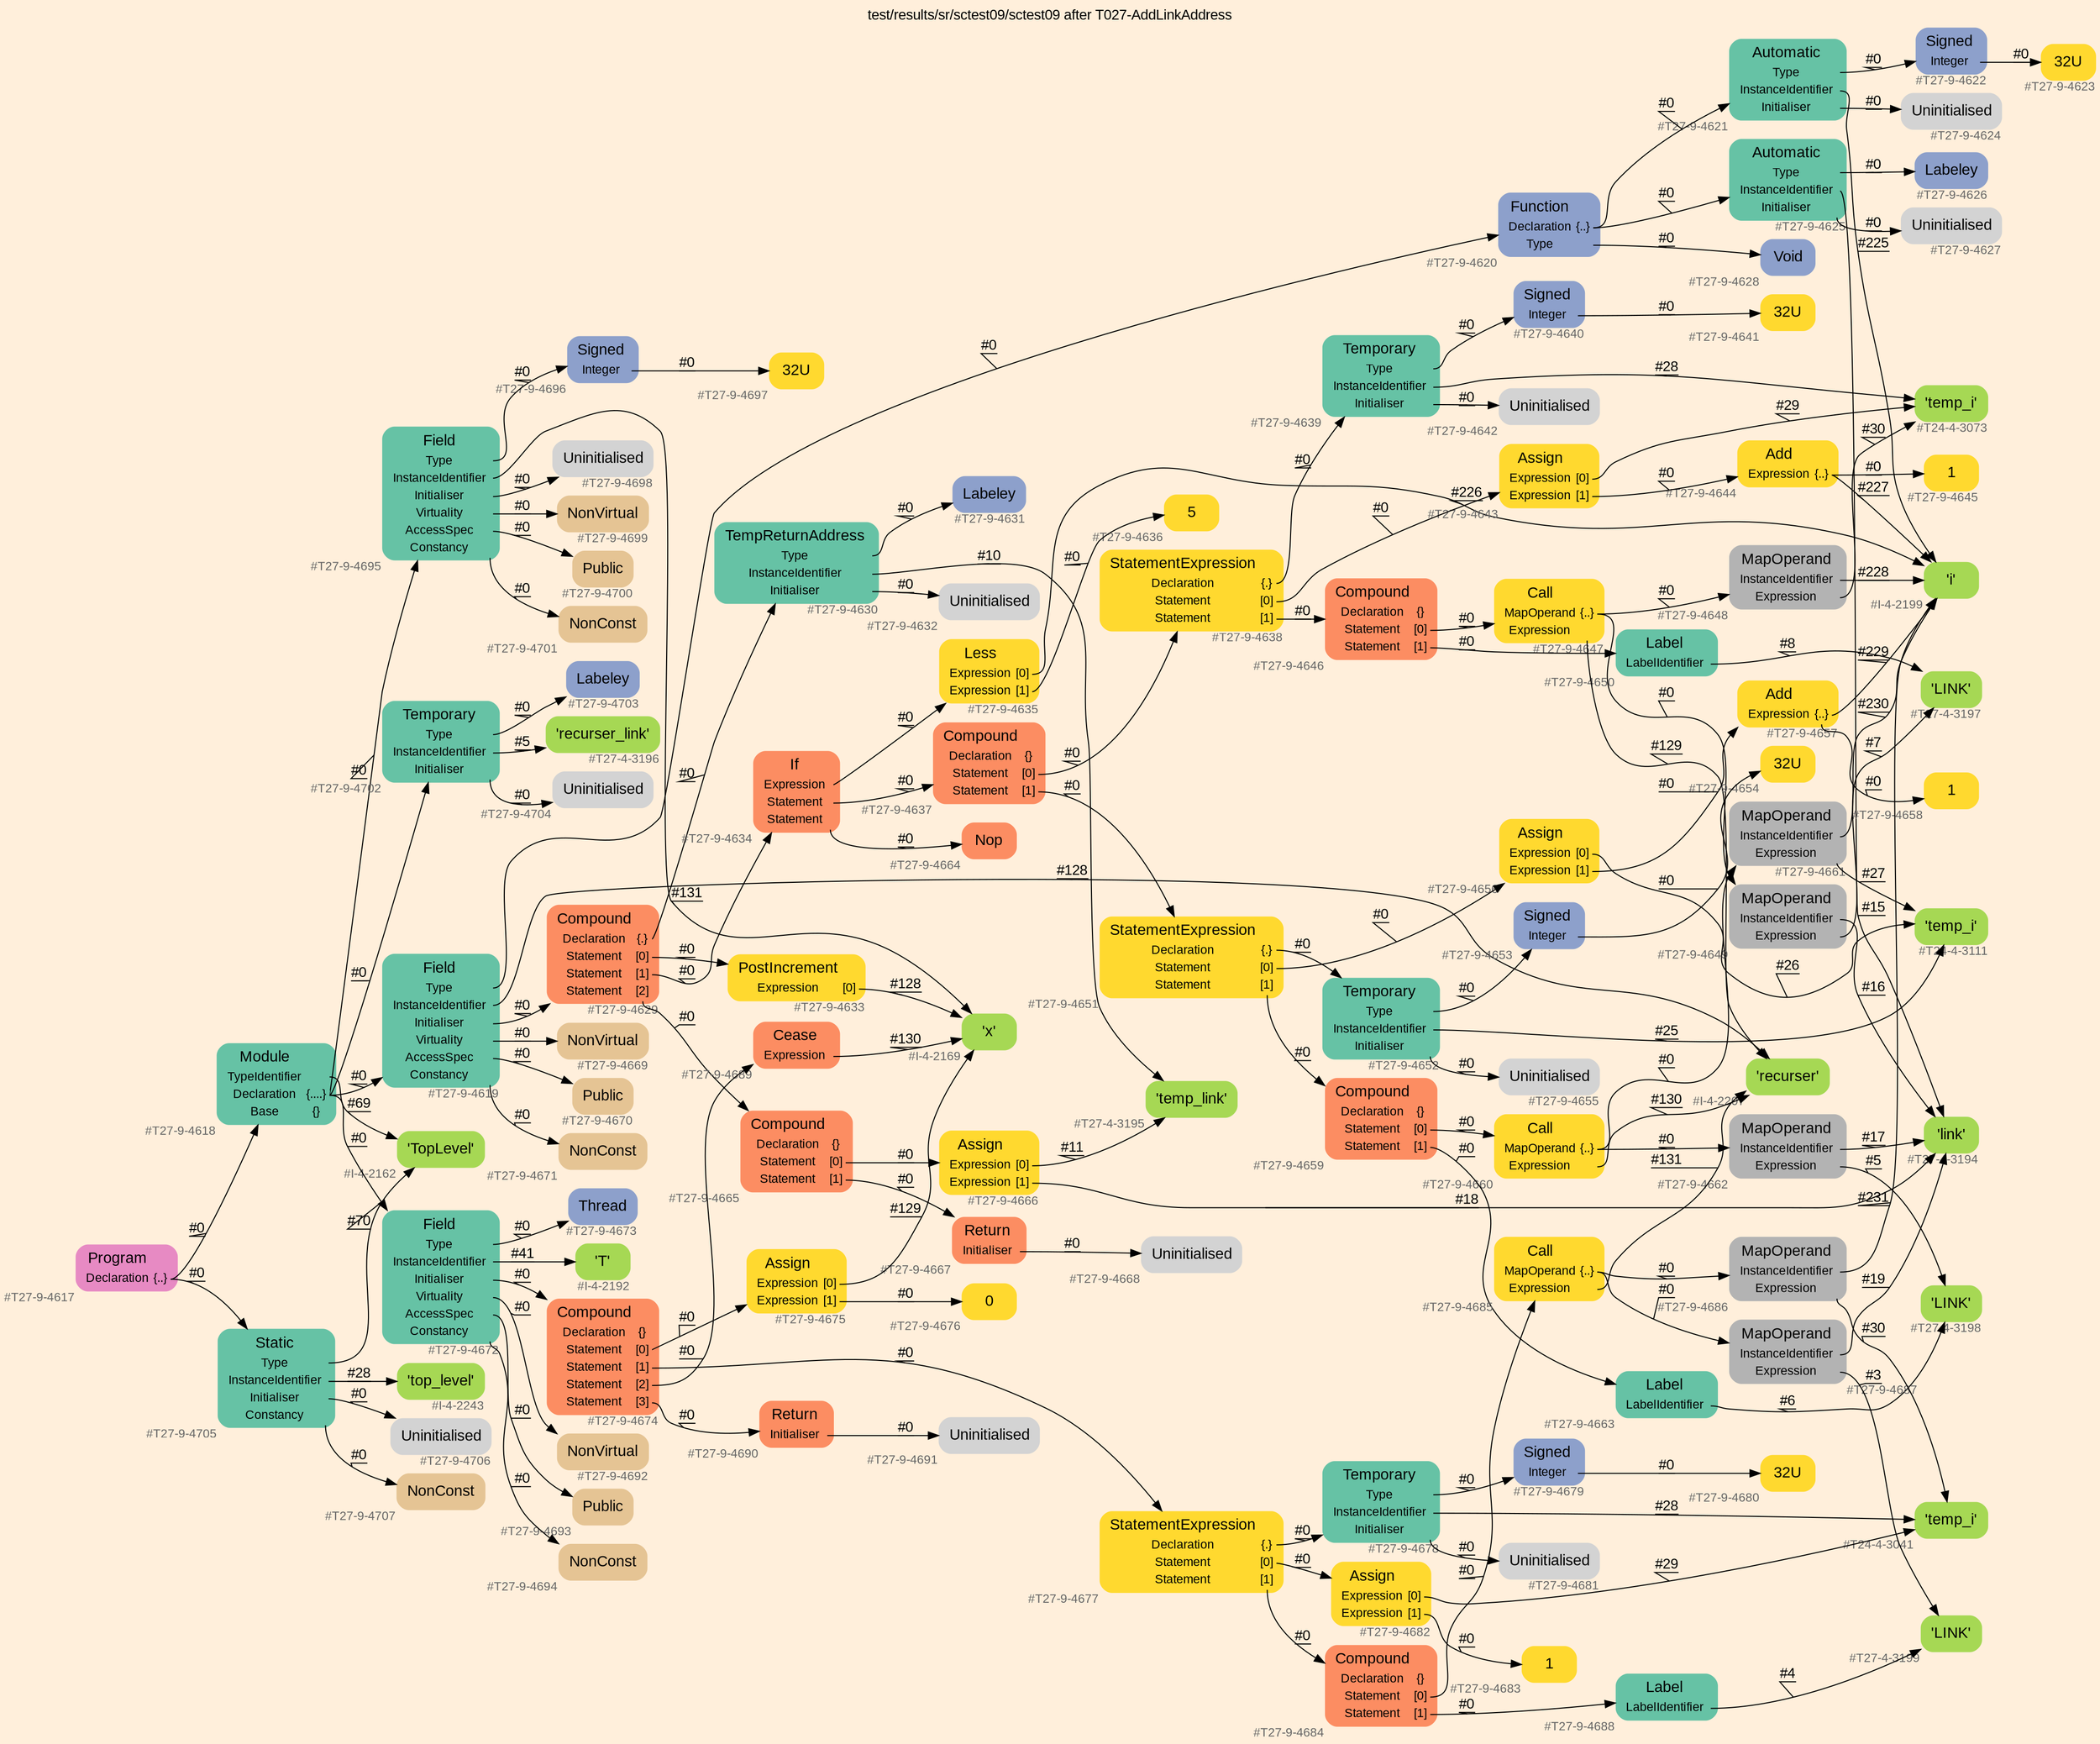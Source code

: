 digraph "test/results/sr/sctest09/sctest09 after T027-AddLinkAddress" {
label = "test/results/sr/sctest09/sctest09 after T027-AddLinkAddress"
labelloc = t
graph [
    rankdir = "LR"
    ranksep = 0.3
    bgcolor = antiquewhite1
    color = black
    fontcolor = black
    fontname = "Arial"
];
node [
    fontname = "Arial"
];
edge [
    fontname = "Arial"
];

// -------------------- node figure --------------------
// -------- block #T27-9-4617 ----------
"#T27-9-4617" [
    fillcolor = "/set28/4"
    xlabel = "#T27-9-4617"
    fontsize = "12"
    fontcolor = grey40
    shape = "plaintext"
    label = <<TABLE BORDER="0" CELLBORDER="0" CELLSPACING="0">
     <TR><TD><FONT COLOR="black" POINT-SIZE="15">Program</FONT></TD></TR>
     <TR><TD><FONT COLOR="black" POINT-SIZE="12">Declaration</FONT></TD><TD PORT="port0"><FONT COLOR="black" POINT-SIZE="12">{..}</FONT></TD></TR>
    </TABLE>>
    style = "rounded,filled"
];

// -------- block #T27-9-4618 ----------
"#T27-9-4618" [
    fillcolor = "/set28/1"
    xlabel = "#T27-9-4618"
    fontsize = "12"
    fontcolor = grey40
    shape = "plaintext"
    label = <<TABLE BORDER="0" CELLBORDER="0" CELLSPACING="0">
     <TR><TD><FONT COLOR="black" POINT-SIZE="15">Module</FONT></TD></TR>
     <TR><TD><FONT COLOR="black" POINT-SIZE="12">TypeIdentifier</FONT></TD><TD PORT="port0"></TD></TR>
     <TR><TD><FONT COLOR="black" POINT-SIZE="12">Declaration</FONT></TD><TD PORT="port1"><FONT COLOR="black" POINT-SIZE="12">{....}</FONT></TD></TR>
     <TR><TD><FONT COLOR="black" POINT-SIZE="12">Base</FONT></TD><TD PORT="port2"><FONT COLOR="black" POINT-SIZE="12">{}</FONT></TD></TR>
    </TABLE>>
    style = "rounded,filled"
];

// -------- block #I-4-2162 ----------
"#I-4-2162" [
    fillcolor = "/set28/5"
    xlabel = "#I-4-2162"
    fontsize = "12"
    fontcolor = grey40
    shape = "plaintext"
    label = <<TABLE BORDER="0" CELLBORDER="0" CELLSPACING="0">
     <TR><TD><FONT COLOR="black" POINT-SIZE="15">'TopLevel'</FONT></TD></TR>
    </TABLE>>
    style = "rounded,filled"
];

// -------- block #T27-9-4619 ----------
"#T27-9-4619" [
    fillcolor = "/set28/1"
    xlabel = "#T27-9-4619"
    fontsize = "12"
    fontcolor = grey40
    shape = "plaintext"
    label = <<TABLE BORDER="0" CELLBORDER="0" CELLSPACING="0">
     <TR><TD><FONT COLOR="black" POINT-SIZE="15">Field</FONT></TD></TR>
     <TR><TD><FONT COLOR="black" POINT-SIZE="12">Type</FONT></TD><TD PORT="port0"></TD></TR>
     <TR><TD><FONT COLOR="black" POINT-SIZE="12">InstanceIdentifier</FONT></TD><TD PORT="port1"></TD></TR>
     <TR><TD><FONT COLOR="black" POINT-SIZE="12">Initialiser</FONT></TD><TD PORT="port2"></TD></TR>
     <TR><TD><FONT COLOR="black" POINT-SIZE="12">Virtuality</FONT></TD><TD PORT="port3"></TD></TR>
     <TR><TD><FONT COLOR="black" POINT-SIZE="12">AccessSpec</FONT></TD><TD PORT="port4"></TD></TR>
     <TR><TD><FONT COLOR="black" POINT-SIZE="12">Constancy</FONT></TD><TD PORT="port5"></TD></TR>
    </TABLE>>
    style = "rounded,filled"
];

// -------- block #T27-9-4620 ----------
"#T27-9-4620" [
    fillcolor = "/set28/3"
    xlabel = "#T27-9-4620"
    fontsize = "12"
    fontcolor = grey40
    shape = "plaintext"
    label = <<TABLE BORDER="0" CELLBORDER="0" CELLSPACING="0">
     <TR><TD><FONT COLOR="black" POINT-SIZE="15">Function</FONT></TD></TR>
     <TR><TD><FONT COLOR="black" POINT-SIZE="12">Declaration</FONT></TD><TD PORT="port0"><FONT COLOR="black" POINT-SIZE="12">{..}</FONT></TD></TR>
     <TR><TD><FONT COLOR="black" POINT-SIZE="12">Type</FONT></TD><TD PORT="port1"></TD></TR>
    </TABLE>>
    style = "rounded,filled"
];

// -------- block #T27-9-4621 ----------
"#T27-9-4621" [
    fillcolor = "/set28/1"
    xlabel = "#T27-9-4621"
    fontsize = "12"
    fontcolor = grey40
    shape = "plaintext"
    label = <<TABLE BORDER="0" CELLBORDER="0" CELLSPACING="0">
     <TR><TD><FONT COLOR="black" POINT-SIZE="15">Automatic</FONT></TD></TR>
     <TR><TD><FONT COLOR="black" POINT-SIZE="12">Type</FONT></TD><TD PORT="port0"></TD></TR>
     <TR><TD><FONT COLOR="black" POINT-SIZE="12">InstanceIdentifier</FONT></TD><TD PORT="port1"></TD></TR>
     <TR><TD><FONT COLOR="black" POINT-SIZE="12">Initialiser</FONT></TD><TD PORT="port2"></TD></TR>
    </TABLE>>
    style = "rounded,filled"
];

// -------- block #T27-9-4622 ----------
"#T27-9-4622" [
    fillcolor = "/set28/3"
    xlabel = "#T27-9-4622"
    fontsize = "12"
    fontcolor = grey40
    shape = "plaintext"
    label = <<TABLE BORDER="0" CELLBORDER="0" CELLSPACING="0">
     <TR><TD><FONT COLOR="black" POINT-SIZE="15">Signed</FONT></TD></TR>
     <TR><TD><FONT COLOR="black" POINT-SIZE="12">Integer</FONT></TD><TD PORT="port0"></TD></TR>
    </TABLE>>
    style = "rounded,filled"
];

// -------- block #T27-9-4623 ----------
"#T27-9-4623" [
    fillcolor = "/set28/6"
    xlabel = "#T27-9-4623"
    fontsize = "12"
    fontcolor = grey40
    shape = "plaintext"
    label = <<TABLE BORDER="0" CELLBORDER="0" CELLSPACING="0">
     <TR><TD><FONT COLOR="black" POINT-SIZE="15">32U</FONT></TD></TR>
    </TABLE>>
    style = "rounded,filled"
];

// -------- block #I-4-2199 ----------
"#I-4-2199" [
    fillcolor = "/set28/5"
    xlabel = "#I-4-2199"
    fontsize = "12"
    fontcolor = grey40
    shape = "plaintext"
    label = <<TABLE BORDER="0" CELLBORDER="0" CELLSPACING="0">
     <TR><TD><FONT COLOR="black" POINT-SIZE="15">'i'</FONT></TD></TR>
    </TABLE>>
    style = "rounded,filled"
];

// -------- block #T27-9-4624 ----------
"#T27-9-4624" [
    xlabel = "#T27-9-4624"
    fontsize = "12"
    fontcolor = grey40
    shape = "plaintext"
    label = <<TABLE BORDER="0" CELLBORDER="0" CELLSPACING="0">
     <TR><TD><FONT COLOR="black" POINT-SIZE="15">Uninitialised</FONT></TD></TR>
    </TABLE>>
    style = "rounded,filled"
];

// -------- block #T27-9-4625 ----------
"#T27-9-4625" [
    fillcolor = "/set28/1"
    xlabel = "#T27-9-4625"
    fontsize = "12"
    fontcolor = grey40
    shape = "plaintext"
    label = <<TABLE BORDER="0" CELLBORDER="0" CELLSPACING="0">
     <TR><TD><FONT COLOR="black" POINT-SIZE="15">Automatic</FONT></TD></TR>
     <TR><TD><FONT COLOR="black" POINT-SIZE="12">Type</FONT></TD><TD PORT="port0"></TD></TR>
     <TR><TD><FONT COLOR="black" POINT-SIZE="12">InstanceIdentifier</FONT></TD><TD PORT="port1"></TD></TR>
     <TR><TD><FONT COLOR="black" POINT-SIZE="12">Initialiser</FONT></TD><TD PORT="port2"></TD></TR>
    </TABLE>>
    style = "rounded,filled"
];

// -------- block #T27-9-4626 ----------
"#T27-9-4626" [
    fillcolor = "/set28/3"
    xlabel = "#T27-9-4626"
    fontsize = "12"
    fontcolor = grey40
    shape = "plaintext"
    label = <<TABLE BORDER="0" CELLBORDER="0" CELLSPACING="0">
     <TR><TD><FONT COLOR="black" POINT-SIZE="15">Labeley</FONT></TD></TR>
    </TABLE>>
    style = "rounded,filled"
];

// -------- block #T27-4-3194 ----------
"#T27-4-3194" [
    fillcolor = "/set28/5"
    xlabel = "#T27-4-3194"
    fontsize = "12"
    fontcolor = grey40
    shape = "plaintext"
    label = <<TABLE BORDER="0" CELLBORDER="0" CELLSPACING="0">
     <TR><TD><FONT COLOR="black" POINT-SIZE="15">'link'</FONT></TD></TR>
    </TABLE>>
    style = "rounded,filled"
];

// -------- block #T27-9-4627 ----------
"#T27-9-4627" [
    xlabel = "#T27-9-4627"
    fontsize = "12"
    fontcolor = grey40
    shape = "plaintext"
    label = <<TABLE BORDER="0" CELLBORDER="0" CELLSPACING="0">
     <TR><TD><FONT COLOR="black" POINT-SIZE="15">Uninitialised</FONT></TD></TR>
    </TABLE>>
    style = "rounded,filled"
];

// -------- block #T27-9-4628 ----------
"#T27-9-4628" [
    fillcolor = "/set28/3"
    xlabel = "#T27-9-4628"
    fontsize = "12"
    fontcolor = grey40
    shape = "plaintext"
    label = <<TABLE BORDER="0" CELLBORDER="0" CELLSPACING="0">
     <TR><TD><FONT COLOR="black" POINT-SIZE="15">Void</FONT></TD></TR>
    </TABLE>>
    style = "rounded,filled"
];

// -------- block #I-4-2207 ----------
"#I-4-2207" [
    fillcolor = "/set28/5"
    xlabel = "#I-4-2207"
    fontsize = "12"
    fontcolor = grey40
    shape = "plaintext"
    label = <<TABLE BORDER="0" CELLBORDER="0" CELLSPACING="0">
     <TR><TD><FONT COLOR="black" POINT-SIZE="15">'recurser'</FONT></TD></TR>
    </TABLE>>
    style = "rounded,filled"
];

// -------- block #T27-9-4629 ----------
"#T27-9-4629" [
    fillcolor = "/set28/2"
    xlabel = "#T27-9-4629"
    fontsize = "12"
    fontcolor = grey40
    shape = "plaintext"
    label = <<TABLE BORDER="0" CELLBORDER="0" CELLSPACING="0">
     <TR><TD><FONT COLOR="black" POINT-SIZE="15">Compound</FONT></TD></TR>
     <TR><TD><FONT COLOR="black" POINT-SIZE="12">Declaration</FONT></TD><TD PORT="port0"><FONT COLOR="black" POINT-SIZE="12">{.}</FONT></TD></TR>
     <TR><TD><FONT COLOR="black" POINT-SIZE="12">Statement</FONT></TD><TD PORT="port1"><FONT COLOR="black" POINT-SIZE="12">[0]</FONT></TD></TR>
     <TR><TD><FONT COLOR="black" POINT-SIZE="12">Statement</FONT></TD><TD PORT="port2"><FONT COLOR="black" POINT-SIZE="12">[1]</FONT></TD></TR>
     <TR><TD><FONT COLOR="black" POINT-SIZE="12">Statement</FONT></TD><TD PORT="port3"><FONT COLOR="black" POINT-SIZE="12">[2]</FONT></TD></TR>
    </TABLE>>
    style = "rounded,filled"
];

// -------- block #T27-9-4630 ----------
"#T27-9-4630" [
    fillcolor = "/set28/1"
    xlabel = "#T27-9-4630"
    fontsize = "12"
    fontcolor = grey40
    shape = "plaintext"
    label = <<TABLE BORDER="0" CELLBORDER="0" CELLSPACING="0">
     <TR><TD><FONT COLOR="black" POINT-SIZE="15">TempReturnAddress</FONT></TD></TR>
     <TR><TD><FONT COLOR="black" POINT-SIZE="12">Type</FONT></TD><TD PORT="port0"></TD></TR>
     <TR><TD><FONT COLOR="black" POINT-SIZE="12">InstanceIdentifier</FONT></TD><TD PORT="port1"></TD></TR>
     <TR><TD><FONT COLOR="black" POINT-SIZE="12">Initialiser</FONT></TD><TD PORT="port2"></TD></TR>
    </TABLE>>
    style = "rounded,filled"
];

// -------- block #T27-9-4631 ----------
"#T27-9-4631" [
    fillcolor = "/set28/3"
    xlabel = "#T27-9-4631"
    fontsize = "12"
    fontcolor = grey40
    shape = "plaintext"
    label = <<TABLE BORDER="0" CELLBORDER="0" CELLSPACING="0">
     <TR><TD><FONT COLOR="black" POINT-SIZE="15">Labeley</FONT></TD></TR>
    </TABLE>>
    style = "rounded,filled"
];

// -------- block #T27-4-3195 ----------
"#T27-4-3195" [
    fillcolor = "/set28/5"
    xlabel = "#T27-4-3195"
    fontsize = "12"
    fontcolor = grey40
    shape = "plaintext"
    label = <<TABLE BORDER="0" CELLBORDER="0" CELLSPACING="0">
     <TR><TD><FONT COLOR="black" POINT-SIZE="15">'temp_link'</FONT></TD></TR>
    </TABLE>>
    style = "rounded,filled"
];

// -------- block #T27-9-4632 ----------
"#T27-9-4632" [
    xlabel = "#T27-9-4632"
    fontsize = "12"
    fontcolor = grey40
    shape = "plaintext"
    label = <<TABLE BORDER="0" CELLBORDER="0" CELLSPACING="0">
     <TR><TD><FONT COLOR="black" POINT-SIZE="15">Uninitialised</FONT></TD></TR>
    </TABLE>>
    style = "rounded,filled"
];

// -------- block #T27-9-4633 ----------
"#T27-9-4633" [
    fillcolor = "/set28/6"
    xlabel = "#T27-9-4633"
    fontsize = "12"
    fontcolor = grey40
    shape = "plaintext"
    label = <<TABLE BORDER="0" CELLBORDER="0" CELLSPACING="0">
     <TR><TD><FONT COLOR="black" POINT-SIZE="15">PostIncrement</FONT></TD></TR>
     <TR><TD><FONT COLOR="black" POINT-SIZE="12">Expression</FONT></TD><TD PORT="port0"><FONT COLOR="black" POINT-SIZE="12">[0]</FONT></TD></TR>
    </TABLE>>
    style = "rounded,filled"
];

// -------- block #I-4-2169 ----------
"#I-4-2169" [
    fillcolor = "/set28/5"
    xlabel = "#I-4-2169"
    fontsize = "12"
    fontcolor = grey40
    shape = "plaintext"
    label = <<TABLE BORDER="0" CELLBORDER="0" CELLSPACING="0">
     <TR><TD><FONT COLOR="black" POINT-SIZE="15">'x'</FONT></TD></TR>
    </TABLE>>
    style = "rounded,filled"
];

// -------- block #T27-9-4634 ----------
"#T27-9-4634" [
    fillcolor = "/set28/2"
    xlabel = "#T27-9-4634"
    fontsize = "12"
    fontcolor = grey40
    shape = "plaintext"
    label = <<TABLE BORDER="0" CELLBORDER="0" CELLSPACING="0">
     <TR><TD><FONT COLOR="black" POINT-SIZE="15">If</FONT></TD></TR>
     <TR><TD><FONT COLOR="black" POINT-SIZE="12">Expression</FONT></TD><TD PORT="port0"></TD></TR>
     <TR><TD><FONT COLOR="black" POINT-SIZE="12">Statement</FONT></TD><TD PORT="port1"></TD></TR>
     <TR><TD><FONT COLOR="black" POINT-SIZE="12">Statement</FONT></TD><TD PORT="port2"></TD></TR>
    </TABLE>>
    style = "rounded,filled"
];

// -------- block #T27-9-4635 ----------
"#T27-9-4635" [
    fillcolor = "/set28/6"
    xlabel = "#T27-9-4635"
    fontsize = "12"
    fontcolor = grey40
    shape = "plaintext"
    label = <<TABLE BORDER="0" CELLBORDER="0" CELLSPACING="0">
     <TR><TD><FONT COLOR="black" POINT-SIZE="15">Less</FONT></TD></TR>
     <TR><TD><FONT COLOR="black" POINT-SIZE="12">Expression</FONT></TD><TD PORT="port0"><FONT COLOR="black" POINT-SIZE="12">[0]</FONT></TD></TR>
     <TR><TD><FONT COLOR="black" POINT-SIZE="12">Expression</FONT></TD><TD PORT="port1"><FONT COLOR="black" POINT-SIZE="12">[1]</FONT></TD></TR>
    </TABLE>>
    style = "rounded,filled"
];

// -------- block #T27-9-4636 ----------
"#T27-9-4636" [
    fillcolor = "/set28/6"
    xlabel = "#T27-9-4636"
    fontsize = "12"
    fontcolor = grey40
    shape = "plaintext"
    label = <<TABLE BORDER="0" CELLBORDER="0" CELLSPACING="0">
     <TR><TD><FONT COLOR="black" POINT-SIZE="15">5</FONT></TD></TR>
    </TABLE>>
    style = "rounded,filled"
];

// -------- block #T27-9-4637 ----------
"#T27-9-4637" [
    fillcolor = "/set28/2"
    xlabel = "#T27-9-4637"
    fontsize = "12"
    fontcolor = grey40
    shape = "plaintext"
    label = <<TABLE BORDER="0" CELLBORDER="0" CELLSPACING="0">
     <TR><TD><FONT COLOR="black" POINT-SIZE="15">Compound</FONT></TD></TR>
     <TR><TD><FONT COLOR="black" POINT-SIZE="12">Declaration</FONT></TD><TD PORT="port0"><FONT COLOR="black" POINT-SIZE="12">{}</FONT></TD></TR>
     <TR><TD><FONT COLOR="black" POINT-SIZE="12">Statement</FONT></TD><TD PORT="port1"><FONT COLOR="black" POINT-SIZE="12">[0]</FONT></TD></TR>
     <TR><TD><FONT COLOR="black" POINT-SIZE="12">Statement</FONT></TD><TD PORT="port2"><FONT COLOR="black" POINT-SIZE="12">[1]</FONT></TD></TR>
    </TABLE>>
    style = "rounded,filled"
];

// -------- block #T27-9-4638 ----------
"#T27-9-4638" [
    fillcolor = "/set28/6"
    xlabel = "#T27-9-4638"
    fontsize = "12"
    fontcolor = grey40
    shape = "plaintext"
    label = <<TABLE BORDER="0" CELLBORDER="0" CELLSPACING="0">
     <TR><TD><FONT COLOR="black" POINT-SIZE="15">StatementExpression</FONT></TD></TR>
     <TR><TD><FONT COLOR="black" POINT-SIZE="12">Declaration</FONT></TD><TD PORT="port0"><FONT COLOR="black" POINT-SIZE="12">{.}</FONT></TD></TR>
     <TR><TD><FONT COLOR="black" POINT-SIZE="12">Statement</FONT></TD><TD PORT="port1"><FONT COLOR="black" POINT-SIZE="12">[0]</FONT></TD></TR>
     <TR><TD><FONT COLOR="black" POINT-SIZE="12">Statement</FONT></TD><TD PORT="port2"><FONT COLOR="black" POINT-SIZE="12">[1]</FONT></TD></TR>
    </TABLE>>
    style = "rounded,filled"
];

// -------- block #T27-9-4639 ----------
"#T27-9-4639" [
    fillcolor = "/set28/1"
    xlabel = "#T27-9-4639"
    fontsize = "12"
    fontcolor = grey40
    shape = "plaintext"
    label = <<TABLE BORDER="0" CELLBORDER="0" CELLSPACING="0">
     <TR><TD><FONT COLOR="black" POINT-SIZE="15">Temporary</FONT></TD></TR>
     <TR><TD><FONT COLOR="black" POINT-SIZE="12">Type</FONT></TD><TD PORT="port0"></TD></TR>
     <TR><TD><FONT COLOR="black" POINT-SIZE="12">InstanceIdentifier</FONT></TD><TD PORT="port1"></TD></TR>
     <TR><TD><FONT COLOR="black" POINT-SIZE="12">Initialiser</FONT></TD><TD PORT="port2"></TD></TR>
    </TABLE>>
    style = "rounded,filled"
];

// -------- block #T27-9-4640 ----------
"#T27-9-4640" [
    fillcolor = "/set28/3"
    xlabel = "#T27-9-4640"
    fontsize = "12"
    fontcolor = grey40
    shape = "plaintext"
    label = <<TABLE BORDER="0" CELLBORDER="0" CELLSPACING="0">
     <TR><TD><FONT COLOR="black" POINT-SIZE="15">Signed</FONT></TD></TR>
     <TR><TD><FONT COLOR="black" POINT-SIZE="12">Integer</FONT></TD><TD PORT="port0"></TD></TR>
    </TABLE>>
    style = "rounded,filled"
];

// -------- block #T27-9-4641 ----------
"#T27-9-4641" [
    fillcolor = "/set28/6"
    xlabel = "#T27-9-4641"
    fontsize = "12"
    fontcolor = grey40
    shape = "plaintext"
    label = <<TABLE BORDER="0" CELLBORDER="0" CELLSPACING="0">
     <TR><TD><FONT COLOR="black" POINT-SIZE="15">32U</FONT></TD></TR>
    </TABLE>>
    style = "rounded,filled"
];

// -------- block #T24-4-3073 ----------
"#T24-4-3073" [
    fillcolor = "/set28/5"
    xlabel = "#T24-4-3073"
    fontsize = "12"
    fontcolor = grey40
    shape = "plaintext"
    label = <<TABLE BORDER="0" CELLBORDER="0" CELLSPACING="0">
     <TR><TD><FONT COLOR="black" POINT-SIZE="15">'temp_i'</FONT></TD></TR>
    </TABLE>>
    style = "rounded,filled"
];

// -------- block #T27-9-4642 ----------
"#T27-9-4642" [
    xlabel = "#T27-9-4642"
    fontsize = "12"
    fontcolor = grey40
    shape = "plaintext"
    label = <<TABLE BORDER="0" CELLBORDER="0" CELLSPACING="0">
     <TR><TD><FONT COLOR="black" POINT-SIZE="15">Uninitialised</FONT></TD></TR>
    </TABLE>>
    style = "rounded,filled"
];

// -------- block #T27-9-4643 ----------
"#T27-9-4643" [
    fillcolor = "/set28/6"
    xlabel = "#T27-9-4643"
    fontsize = "12"
    fontcolor = grey40
    shape = "plaintext"
    label = <<TABLE BORDER="0" CELLBORDER="0" CELLSPACING="0">
     <TR><TD><FONT COLOR="black" POINT-SIZE="15">Assign</FONT></TD></TR>
     <TR><TD><FONT COLOR="black" POINT-SIZE="12">Expression</FONT></TD><TD PORT="port0"><FONT COLOR="black" POINT-SIZE="12">[0]</FONT></TD></TR>
     <TR><TD><FONT COLOR="black" POINT-SIZE="12">Expression</FONT></TD><TD PORT="port1"><FONT COLOR="black" POINT-SIZE="12">[1]</FONT></TD></TR>
    </TABLE>>
    style = "rounded,filled"
];

// -------- block #T27-9-4644 ----------
"#T27-9-4644" [
    fillcolor = "/set28/6"
    xlabel = "#T27-9-4644"
    fontsize = "12"
    fontcolor = grey40
    shape = "plaintext"
    label = <<TABLE BORDER="0" CELLBORDER="0" CELLSPACING="0">
     <TR><TD><FONT COLOR="black" POINT-SIZE="15">Add</FONT></TD></TR>
     <TR><TD><FONT COLOR="black" POINT-SIZE="12">Expression</FONT></TD><TD PORT="port0"><FONT COLOR="black" POINT-SIZE="12">{..}</FONT></TD></TR>
    </TABLE>>
    style = "rounded,filled"
];

// -------- block #T27-9-4645 ----------
"#T27-9-4645" [
    fillcolor = "/set28/6"
    xlabel = "#T27-9-4645"
    fontsize = "12"
    fontcolor = grey40
    shape = "plaintext"
    label = <<TABLE BORDER="0" CELLBORDER="0" CELLSPACING="0">
     <TR><TD><FONT COLOR="black" POINT-SIZE="15">1</FONT></TD></TR>
    </TABLE>>
    style = "rounded,filled"
];

// -------- block #T27-9-4646 ----------
"#T27-9-4646" [
    fillcolor = "/set28/2"
    xlabel = "#T27-9-4646"
    fontsize = "12"
    fontcolor = grey40
    shape = "plaintext"
    label = <<TABLE BORDER="0" CELLBORDER="0" CELLSPACING="0">
     <TR><TD><FONT COLOR="black" POINT-SIZE="15">Compound</FONT></TD></TR>
     <TR><TD><FONT COLOR="black" POINT-SIZE="12">Declaration</FONT></TD><TD PORT="port0"><FONT COLOR="black" POINT-SIZE="12">{}</FONT></TD></TR>
     <TR><TD><FONT COLOR="black" POINT-SIZE="12">Statement</FONT></TD><TD PORT="port1"><FONT COLOR="black" POINT-SIZE="12">[0]</FONT></TD></TR>
     <TR><TD><FONT COLOR="black" POINT-SIZE="12">Statement</FONT></TD><TD PORT="port2"><FONT COLOR="black" POINT-SIZE="12">[1]</FONT></TD></TR>
    </TABLE>>
    style = "rounded,filled"
];

// -------- block #T27-9-4647 ----------
"#T27-9-4647" [
    fillcolor = "/set28/6"
    xlabel = "#T27-9-4647"
    fontsize = "12"
    fontcolor = grey40
    shape = "plaintext"
    label = <<TABLE BORDER="0" CELLBORDER="0" CELLSPACING="0">
     <TR><TD><FONT COLOR="black" POINT-SIZE="15">Call</FONT></TD></TR>
     <TR><TD><FONT COLOR="black" POINT-SIZE="12">MapOperand</FONT></TD><TD PORT="port0"><FONT COLOR="black" POINT-SIZE="12">{..}</FONT></TD></TR>
     <TR><TD><FONT COLOR="black" POINT-SIZE="12">Expression</FONT></TD><TD PORT="port1"></TD></TR>
    </TABLE>>
    style = "rounded,filled"
];

// -------- block #T27-9-4648 ----------
"#T27-9-4648" [
    fillcolor = "/set28/8"
    xlabel = "#T27-9-4648"
    fontsize = "12"
    fontcolor = grey40
    shape = "plaintext"
    label = <<TABLE BORDER="0" CELLBORDER="0" CELLSPACING="0">
     <TR><TD><FONT COLOR="black" POINT-SIZE="15">MapOperand</FONT></TD></TR>
     <TR><TD><FONT COLOR="black" POINT-SIZE="12">InstanceIdentifier</FONT></TD><TD PORT="port0"></TD></TR>
     <TR><TD><FONT COLOR="black" POINT-SIZE="12">Expression</FONT></TD><TD PORT="port1"></TD></TR>
    </TABLE>>
    style = "rounded,filled"
];

// -------- block #T27-9-4649 ----------
"#T27-9-4649" [
    fillcolor = "/set28/8"
    xlabel = "#T27-9-4649"
    fontsize = "12"
    fontcolor = grey40
    shape = "plaintext"
    label = <<TABLE BORDER="0" CELLBORDER="0" CELLSPACING="0">
     <TR><TD><FONT COLOR="black" POINT-SIZE="15">MapOperand</FONT></TD></TR>
     <TR><TD><FONT COLOR="black" POINT-SIZE="12">InstanceIdentifier</FONT></TD><TD PORT="port0"></TD></TR>
     <TR><TD><FONT COLOR="black" POINT-SIZE="12">Expression</FONT></TD><TD PORT="port1"></TD></TR>
    </TABLE>>
    style = "rounded,filled"
];

// -------- block #T27-4-3197 ----------
"#T27-4-3197" [
    fillcolor = "/set28/5"
    xlabel = "#T27-4-3197"
    fontsize = "12"
    fontcolor = grey40
    shape = "plaintext"
    label = <<TABLE BORDER="0" CELLBORDER="0" CELLSPACING="0">
     <TR><TD><FONT COLOR="black" POINT-SIZE="15">'LINK'</FONT></TD></TR>
    </TABLE>>
    style = "rounded,filled"
];

// -------- block #T27-9-4650 ----------
"#T27-9-4650" [
    fillcolor = "/set28/1"
    xlabel = "#T27-9-4650"
    fontsize = "12"
    fontcolor = grey40
    shape = "plaintext"
    label = <<TABLE BORDER="0" CELLBORDER="0" CELLSPACING="0">
     <TR><TD><FONT COLOR="black" POINT-SIZE="15">Label</FONT></TD></TR>
     <TR><TD><FONT COLOR="black" POINT-SIZE="12">LabelIdentifier</FONT></TD><TD PORT="port0"></TD></TR>
    </TABLE>>
    style = "rounded,filled"
];

// -------- block #T27-9-4651 ----------
"#T27-9-4651" [
    fillcolor = "/set28/6"
    xlabel = "#T27-9-4651"
    fontsize = "12"
    fontcolor = grey40
    shape = "plaintext"
    label = <<TABLE BORDER="0" CELLBORDER="0" CELLSPACING="0">
     <TR><TD><FONT COLOR="black" POINT-SIZE="15">StatementExpression</FONT></TD></TR>
     <TR><TD><FONT COLOR="black" POINT-SIZE="12">Declaration</FONT></TD><TD PORT="port0"><FONT COLOR="black" POINT-SIZE="12">{.}</FONT></TD></TR>
     <TR><TD><FONT COLOR="black" POINT-SIZE="12">Statement</FONT></TD><TD PORT="port1"><FONT COLOR="black" POINT-SIZE="12">[0]</FONT></TD></TR>
     <TR><TD><FONT COLOR="black" POINT-SIZE="12">Statement</FONT></TD><TD PORT="port2"><FONT COLOR="black" POINT-SIZE="12">[1]</FONT></TD></TR>
    </TABLE>>
    style = "rounded,filled"
];

// -------- block #T27-9-4652 ----------
"#T27-9-4652" [
    fillcolor = "/set28/1"
    xlabel = "#T27-9-4652"
    fontsize = "12"
    fontcolor = grey40
    shape = "plaintext"
    label = <<TABLE BORDER="0" CELLBORDER="0" CELLSPACING="0">
     <TR><TD><FONT COLOR="black" POINT-SIZE="15">Temporary</FONT></TD></TR>
     <TR><TD><FONT COLOR="black" POINT-SIZE="12">Type</FONT></TD><TD PORT="port0"></TD></TR>
     <TR><TD><FONT COLOR="black" POINT-SIZE="12">InstanceIdentifier</FONT></TD><TD PORT="port1"></TD></TR>
     <TR><TD><FONT COLOR="black" POINT-SIZE="12">Initialiser</FONT></TD><TD PORT="port2"></TD></TR>
    </TABLE>>
    style = "rounded,filled"
];

// -------- block #T27-9-4653 ----------
"#T27-9-4653" [
    fillcolor = "/set28/3"
    xlabel = "#T27-9-4653"
    fontsize = "12"
    fontcolor = grey40
    shape = "plaintext"
    label = <<TABLE BORDER="0" CELLBORDER="0" CELLSPACING="0">
     <TR><TD><FONT COLOR="black" POINT-SIZE="15">Signed</FONT></TD></TR>
     <TR><TD><FONT COLOR="black" POINT-SIZE="12">Integer</FONT></TD><TD PORT="port0"></TD></TR>
    </TABLE>>
    style = "rounded,filled"
];

// -------- block #T27-9-4654 ----------
"#T27-9-4654" [
    fillcolor = "/set28/6"
    xlabel = "#T27-9-4654"
    fontsize = "12"
    fontcolor = grey40
    shape = "plaintext"
    label = <<TABLE BORDER="0" CELLBORDER="0" CELLSPACING="0">
     <TR><TD><FONT COLOR="black" POINT-SIZE="15">32U</FONT></TD></TR>
    </TABLE>>
    style = "rounded,filled"
];

// -------- block #T24-4-3111 ----------
"#T24-4-3111" [
    fillcolor = "/set28/5"
    xlabel = "#T24-4-3111"
    fontsize = "12"
    fontcolor = grey40
    shape = "plaintext"
    label = <<TABLE BORDER="0" CELLBORDER="0" CELLSPACING="0">
     <TR><TD><FONT COLOR="black" POINT-SIZE="15">'temp_i'</FONT></TD></TR>
    </TABLE>>
    style = "rounded,filled"
];

// -------- block #T27-9-4655 ----------
"#T27-9-4655" [
    xlabel = "#T27-9-4655"
    fontsize = "12"
    fontcolor = grey40
    shape = "plaintext"
    label = <<TABLE BORDER="0" CELLBORDER="0" CELLSPACING="0">
     <TR><TD><FONT COLOR="black" POINT-SIZE="15">Uninitialised</FONT></TD></TR>
    </TABLE>>
    style = "rounded,filled"
];

// -------- block #T27-9-4656 ----------
"#T27-9-4656" [
    fillcolor = "/set28/6"
    xlabel = "#T27-9-4656"
    fontsize = "12"
    fontcolor = grey40
    shape = "plaintext"
    label = <<TABLE BORDER="0" CELLBORDER="0" CELLSPACING="0">
     <TR><TD><FONT COLOR="black" POINT-SIZE="15">Assign</FONT></TD></TR>
     <TR><TD><FONT COLOR="black" POINT-SIZE="12">Expression</FONT></TD><TD PORT="port0"><FONT COLOR="black" POINT-SIZE="12">[0]</FONT></TD></TR>
     <TR><TD><FONT COLOR="black" POINT-SIZE="12">Expression</FONT></TD><TD PORT="port1"><FONT COLOR="black" POINT-SIZE="12">[1]</FONT></TD></TR>
    </TABLE>>
    style = "rounded,filled"
];

// -------- block #T27-9-4657 ----------
"#T27-9-4657" [
    fillcolor = "/set28/6"
    xlabel = "#T27-9-4657"
    fontsize = "12"
    fontcolor = grey40
    shape = "plaintext"
    label = <<TABLE BORDER="0" CELLBORDER="0" CELLSPACING="0">
     <TR><TD><FONT COLOR="black" POINT-SIZE="15">Add</FONT></TD></TR>
     <TR><TD><FONT COLOR="black" POINT-SIZE="12">Expression</FONT></TD><TD PORT="port0"><FONT COLOR="black" POINT-SIZE="12">{..}</FONT></TD></TR>
    </TABLE>>
    style = "rounded,filled"
];

// -------- block #T27-9-4658 ----------
"#T27-9-4658" [
    fillcolor = "/set28/6"
    xlabel = "#T27-9-4658"
    fontsize = "12"
    fontcolor = grey40
    shape = "plaintext"
    label = <<TABLE BORDER="0" CELLBORDER="0" CELLSPACING="0">
     <TR><TD><FONT COLOR="black" POINT-SIZE="15">1</FONT></TD></TR>
    </TABLE>>
    style = "rounded,filled"
];

// -------- block #T27-9-4659 ----------
"#T27-9-4659" [
    fillcolor = "/set28/2"
    xlabel = "#T27-9-4659"
    fontsize = "12"
    fontcolor = grey40
    shape = "plaintext"
    label = <<TABLE BORDER="0" CELLBORDER="0" CELLSPACING="0">
     <TR><TD><FONT COLOR="black" POINT-SIZE="15">Compound</FONT></TD></TR>
     <TR><TD><FONT COLOR="black" POINT-SIZE="12">Declaration</FONT></TD><TD PORT="port0"><FONT COLOR="black" POINT-SIZE="12">{}</FONT></TD></TR>
     <TR><TD><FONT COLOR="black" POINT-SIZE="12">Statement</FONT></TD><TD PORT="port1"><FONT COLOR="black" POINT-SIZE="12">[0]</FONT></TD></TR>
     <TR><TD><FONT COLOR="black" POINT-SIZE="12">Statement</FONT></TD><TD PORT="port2"><FONT COLOR="black" POINT-SIZE="12">[1]</FONT></TD></TR>
    </TABLE>>
    style = "rounded,filled"
];

// -------- block #T27-9-4660 ----------
"#T27-9-4660" [
    fillcolor = "/set28/6"
    xlabel = "#T27-9-4660"
    fontsize = "12"
    fontcolor = grey40
    shape = "plaintext"
    label = <<TABLE BORDER="0" CELLBORDER="0" CELLSPACING="0">
     <TR><TD><FONT COLOR="black" POINT-SIZE="15">Call</FONT></TD></TR>
     <TR><TD><FONT COLOR="black" POINT-SIZE="12">MapOperand</FONT></TD><TD PORT="port0"><FONT COLOR="black" POINT-SIZE="12">{..}</FONT></TD></TR>
     <TR><TD><FONT COLOR="black" POINT-SIZE="12">Expression</FONT></TD><TD PORT="port1"></TD></TR>
    </TABLE>>
    style = "rounded,filled"
];

// -------- block #T27-9-4661 ----------
"#T27-9-4661" [
    fillcolor = "/set28/8"
    xlabel = "#T27-9-4661"
    fontsize = "12"
    fontcolor = grey40
    shape = "plaintext"
    label = <<TABLE BORDER="0" CELLBORDER="0" CELLSPACING="0">
     <TR><TD><FONT COLOR="black" POINT-SIZE="15">MapOperand</FONT></TD></TR>
     <TR><TD><FONT COLOR="black" POINT-SIZE="12">InstanceIdentifier</FONT></TD><TD PORT="port0"></TD></TR>
     <TR><TD><FONT COLOR="black" POINT-SIZE="12">Expression</FONT></TD><TD PORT="port1"></TD></TR>
    </TABLE>>
    style = "rounded,filled"
];

// -------- block #T27-9-4662 ----------
"#T27-9-4662" [
    fillcolor = "/set28/8"
    xlabel = "#T27-9-4662"
    fontsize = "12"
    fontcolor = grey40
    shape = "plaintext"
    label = <<TABLE BORDER="0" CELLBORDER="0" CELLSPACING="0">
     <TR><TD><FONT COLOR="black" POINT-SIZE="15">MapOperand</FONT></TD></TR>
     <TR><TD><FONT COLOR="black" POINT-SIZE="12">InstanceIdentifier</FONT></TD><TD PORT="port0"></TD></TR>
     <TR><TD><FONT COLOR="black" POINT-SIZE="12">Expression</FONT></TD><TD PORT="port1"></TD></TR>
    </TABLE>>
    style = "rounded,filled"
];

// -------- block #T27-4-3198 ----------
"#T27-4-3198" [
    fillcolor = "/set28/5"
    xlabel = "#T27-4-3198"
    fontsize = "12"
    fontcolor = grey40
    shape = "plaintext"
    label = <<TABLE BORDER="0" CELLBORDER="0" CELLSPACING="0">
     <TR><TD><FONT COLOR="black" POINT-SIZE="15">'LINK'</FONT></TD></TR>
    </TABLE>>
    style = "rounded,filled"
];

// -------- block #T27-9-4663 ----------
"#T27-9-4663" [
    fillcolor = "/set28/1"
    xlabel = "#T27-9-4663"
    fontsize = "12"
    fontcolor = grey40
    shape = "plaintext"
    label = <<TABLE BORDER="0" CELLBORDER="0" CELLSPACING="0">
     <TR><TD><FONT COLOR="black" POINT-SIZE="15">Label</FONT></TD></TR>
     <TR><TD><FONT COLOR="black" POINT-SIZE="12">LabelIdentifier</FONT></TD><TD PORT="port0"></TD></TR>
    </TABLE>>
    style = "rounded,filled"
];

// -------- block #T27-9-4664 ----------
"#T27-9-4664" [
    fillcolor = "/set28/2"
    xlabel = "#T27-9-4664"
    fontsize = "12"
    fontcolor = grey40
    shape = "plaintext"
    label = <<TABLE BORDER="0" CELLBORDER="0" CELLSPACING="0">
     <TR><TD><FONT COLOR="black" POINT-SIZE="15">Nop</FONT></TD></TR>
    </TABLE>>
    style = "rounded,filled"
];

// -------- block #T27-9-4665 ----------
"#T27-9-4665" [
    fillcolor = "/set28/2"
    xlabel = "#T27-9-4665"
    fontsize = "12"
    fontcolor = grey40
    shape = "plaintext"
    label = <<TABLE BORDER="0" CELLBORDER="0" CELLSPACING="0">
     <TR><TD><FONT COLOR="black" POINT-SIZE="15">Compound</FONT></TD></TR>
     <TR><TD><FONT COLOR="black" POINT-SIZE="12">Declaration</FONT></TD><TD PORT="port0"><FONT COLOR="black" POINT-SIZE="12">{}</FONT></TD></TR>
     <TR><TD><FONT COLOR="black" POINT-SIZE="12">Statement</FONT></TD><TD PORT="port1"><FONT COLOR="black" POINT-SIZE="12">[0]</FONT></TD></TR>
     <TR><TD><FONT COLOR="black" POINT-SIZE="12">Statement</FONT></TD><TD PORT="port2"><FONT COLOR="black" POINT-SIZE="12">[1]</FONT></TD></TR>
    </TABLE>>
    style = "rounded,filled"
];

// -------- block #T27-9-4666 ----------
"#T27-9-4666" [
    fillcolor = "/set28/6"
    xlabel = "#T27-9-4666"
    fontsize = "12"
    fontcolor = grey40
    shape = "plaintext"
    label = <<TABLE BORDER="0" CELLBORDER="0" CELLSPACING="0">
     <TR><TD><FONT COLOR="black" POINT-SIZE="15">Assign</FONT></TD></TR>
     <TR><TD><FONT COLOR="black" POINT-SIZE="12">Expression</FONT></TD><TD PORT="port0"><FONT COLOR="black" POINT-SIZE="12">[0]</FONT></TD></TR>
     <TR><TD><FONT COLOR="black" POINT-SIZE="12">Expression</FONT></TD><TD PORT="port1"><FONT COLOR="black" POINT-SIZE="12">[1]</FONT></TD></TR>
    </TABLE>>
    style = "rounded,filled"
];

// -------- block #T27-9-4667 ----------
"#T27-9-4667" [
    fillcolor = "/set28/2"
    xlabel = "#T27-9-4667"
    fontsize = "12"
    fontcolor = grey40
    shape = "plaintext"
    label = <<TABLE BORDER="0" CELLBORDER="0" CELLSPACING="0">
     <TR><TD><FONT COLOR="black" POINT-SIZE="15">Return</FONT></TD></TR>
     <TR><TD><FONT COLOR="black" POINT-SIZE="12">Initialiser</FONT></TD><TD PORT="port0"></TD></TR>
    </TABLE>>
    style = "rounded,filled"
];

// -------- block #T27-9-4668 ----------
"#T27-9-4668" [
    xlabel = "#T27-9-4668"
    fontsize = "12"
    fontcolor = grey40
    shape = "plaintext"
    label = <<TABLE BORDER="0" CELLBORDER="0" CELLSPACING="0">
     <TR><TD><FONT COLOR="black" POINT-SIZE="15">Uninitialised</FONT></TD></TR>
    </TABLE>>
    style = "rounded,filled"
];

// -------- block #T27-9-4669 ----------
"#T27-9-4669" [
    fillcolor = "/set28/7"
    xlabel = "#T27-9-4669"
    fontsize = "12"
    fontcolor = grey40
    shape = "plaintext"
    label = <<TABLE BORDER="0" CELLBORDER="0" CELLSPACING="0">
     <TR><TD><FONT COLOR="black" POINT-SIZE="15">NonVirtual</FONT></TD></TR>
    </TABLE>>
    style = "rounded,filled"
];

// -------- block #T27-9-4670 ----------
"#T27-9-4670" [
    fillcolor = "/set28/7"
    xlabel = "#T27-9-4670"
    fontsize = "12"
    fontcolor = grey40
    shape = "plaintext"
    label = <<TABLE BORDER="0" CELLBORDER="0" CELLSPACING="0">
     <TR><TD><FONT COLOR="black" POINT-SIZE="15">Public</FONT></TD></TR>
    </TABLE>>
    style = "rounded,filled"
];

// -------- block #T27-9-4671 ----------
"#T27-9-4671" [
    fillcolor = "/set28/7"
    xlabel = "#T27-9-4671"
    fontsize = "12"
    fontcolor = grey40
    shape = "plaintext"
    label = <<TABLE BORDER="0" CELLBORDER="0" CELLSPACING="0">
     <TR><TD><FONT COLOR="black" POINT-SIZE="15">NonConst</FONT></TD></TR>
    </TABLE>>
    style = "rounded,filled"
];

// -------- block #T27-9-4672 ----------
"#T27-9-4672" [
    fillcolor = "/set28/1"
    xlabel = "#T27-9-4672"
    fontsize = "12"
    fontcolor = grey40
    shape = "plaintext"
    label = <<TABLE BORDER="0" CELLBORDER="0" CELLSPACING="0">
     <TR><TD><FONT COLOR="black" POINT-SIZE="15">Field</FONT></TD></TR>
     <TR><TD><FONT COLOR="black" POINT-SIZE="12">Type</FONT></TD><TD PORT="port0"></TD></TR>
     <TR><TD><FONT COLOR="black" POINT-SIZE="12">InstanceIdentifier</FONT></TD><TD PORT="port1"></TD></TR>
     <TR><TD><FONT COLOR="black" POINT-SIZE="12">Initialiser</FONT></TD><TD PORT="port2"></TD></TR>
     <TR><TD><FONT COLOR="black" POINT-SIZE="12">Virtuality</FONT></TD><TD PORT="port3"></TD></TR>
     <TR><TD><FONT COLOR="black" POINT-SIZE="12">AccessSpec</FONT></TD><TD PORT="port4"></TD></TR>
     <TR><TD><FONT COLOR="black" POINT-SIZE="12">Constancy</FONT></TD><TD PORT="port5"></TD></TR>
    </TABLE>>
    style = "rounded,filled"
];

// -------- block #T27-9-4673 ----------
"#T27-9-4673" [
    fillcolor = "/set28/3"
    xlabel = "#T27-9-4673"
    fontsize = "12"
    fontcolor = grey40
    shape = "plaintext"
    label = <<TABLE BORDER="0" CELLBORDER="0" CELLSPACING="0">
     <TR><TD><FONT COLOR="black" POINT-SIZE="15">Thread</FONT></TD></TR>
    </TABLE>>
    style = "rounded,filled"
];

// -------- block #I-4-2192 ----------
"#I-4-2192" [
    fillcolor = "/set28/5"
    xlabel = "#I-4-2192"
    fontsize = "12"
    fontcolor = grey40
    shape = "plaintext"
    label = <<TABLE BORDER="0" CELLBORDER="0" CELLSPACING="0">
     <TR><TD><FONT COLOR="black" POINT-SIZE="15">'T'</FONT></TD></TR>
    </TABLE>>
    style = "rounded,filled"
];

// -------- block #T27-9-4674 ----------
"#T27-9-4674" [
    fillcolor = "/set28/2"
    xlabel = "#T27-9-4674"
    fontsize = "12"
    fontcolor = grey40
    shape = "plaintext"
    label = <<TABLE BORDER="0" CELLBORDER="0" CELLSPACING="0">
     <TR><TD><FONT COLOR="black" POINT-SIZE="15">Compound</FONT></TD></TR>
     <TR><TD><FONT COLOR="black" POINT-SIZE="12">Declaration</FONT></TD><TD PORT="port0"><FONT COLOR="black" POINT-SIZE="12">{}</FONT></TD></TR>
     <TR><TD><FONT COLOR="black" POINT-SIZE="12">Statement</FONT></TD><TD PORT="port1"><FONT COLOR="black" POINT-SIZE="12">[0]</FONT></TD></TR>
     <TR><TD><FONT COLOR="black" POINT-SIZE="12">Statement</FONT></TD><TD PORT="port2"><FONT COLOR="black" POINT-SIZE="12">[1]</FONT></TD></TR>
     <TR><TD><FONT COLOR="black" POINT-SIZE="12">Statement</FONT></TD><TD PORT="port3"><FONT COLOR="black" POINT-SIZE="12">[2]</FONT></TD></TR>
     <TR><TD><FONT COLOR="black" POINT-SIZE="12">Statement</FONT></TD><TD PORT="port4"><FONT COLOR="black" POINT-SIZE="12">[3]</FONT></TD></TR>
    </TABLE>>
    style = "rounded,filled"
];

// -------- block #T27-9-4675 ----------
"#T27-9-4675" [
    fillcolor = "/set28/6"
    xlabel = "#T27-9-4675"
    fontsize = "12"
    fontcolor = grey40
    shape = "plaintext"
    label = <<TABLE BORDER="0" CELLBORDER="0" CELLSPACING="0">
     <TR><TD><FONT COLOR="black" POINT-SIZE="15">Assign</FONT></TD></TR>
     <TR><TD><FONT COLOR="black" POINT-SIZE="12">Expression</FONT></TD><TD PORT="port0"><FONT COLOR="black" POINT-SIZE="12">[0]</FONT></TD></TR>
     <TR><TD><FONT COLOR="black" POINT-SIZE="12">Expression</FONT></TD><TD PORT="port1"><FONT COLOR="black" POINT-SIZE="12">[1]</FONT></TD></TR>
    </TABLE>>
    style = "rounded,filled"
];

// -------- block #T27-9-4676 ----------
"#T27-9-4676" [
    fillcolor = "/set28/6"
    xlabel = "#T27-9-4676"
    fontsize = "12"
    fontcolor = grey40
    shape = "plaintext"
    label = <<TABLE BORDER="0" CELLBORDER="0" CELLSPACING="0">
     <TR><TD><FONT COLOR="black" POINT-SIZE="15">0</FONT></TD></TR>
    </TABLE>>
    style = "rounded,filled"
];

// -------- block #T27-9-4677 ----------
"#T27-9-4677" [
    fillcolor = "/set28/6"
    xlabel = "#T27-9-4677"
    fontsize = "12"
    fontcolor = grey40
    shape = "plaintext"
    label = <<TABLE BORDER="0" CELLBORDER="0" CELLSPACING="0">
     <TR><TD><FONT COLOR="black" POINT-SIZE="15">StatementExpression</FONT></TD></TR>
     <TR><TD><FONT COLOR="black" POINT-SIZE="12">Declaration</FONT></TD><TD PORT="port0"><FONT COLOR="black" POINT-SIZE="12">{.}</FONT></TD></TR>
     <TR><TD><FONT COLOR="black" POINT-SIZE="12">Statement</FONT></TD><TD PORT="port1"><FONT COLOR="black" POINT-SIZE="12">[0]</FONT></TD></TR>
     <TR><TD><FONT COLOR="black" POINT-SIZE="12">Statement</FONT></TD><TD PORT="port2"><FONT COLOR="black" POINT-SIZE="12">[1]</FONT></TD></TR>
    </TABLE>>
    style = "rounded,filled"
];

// -------- block #T27-9-4678 ----------
"#T27-9-4678" [
    fillcolor = "/set28/1"
    xlabel = "#T27-9-4678"
    fontsize = "12"
    fontcolor = grey40
    shape = "plaintext"
    label = <<TABLE BORDER="0" CELLBORDER="0" CELLSPACING="0">
     <TR><TD><FONT COLOR="black" POINT-SIZE="15">Temporary</FONT></TD></TR>
     <TR><TD><FONT COLOR="black" POINT-SIZE="12">Type</FONT></TD><TD PORT="port0"></TD></TR>
     <TR><TD><FONT COLOR="black" POINT-SIZE="12">InstanceIdentifier</FONT></TD><TD PORT="port1"></TD></TR>
     <TR><TD><FONT COLOR="black" POINT-SIZE="12">Initialiser</FONT></TD><TD PORT="port2"></TD></TR>
    </TABLE>>
    style = "rounded,filled"
];

// -------- block #T27-9-4679 ----------
"#T27-9-4679" [
    fillcolor = "/set28/3"
    xlabel = "#T27-9-4679"
    fontsize = "12"
    fontcolor = grey40
    shape = "plaintext"
    label = <<TABLE BORDER="0" CELLBORDER="0" CELLSPACING="0">
     <TR><TD><FONT COLOR="black" POINT-SIZE="15">Signed</FONT></TD></TR>
     <TR><TD><FONT COLOR="black" POINT-SIZE="12">Integer</FONT></TD><TD PORT="port0"></TD></TR>
    </TABLE>>
    style = "rounded,filled"
];

// -------- block #T27-9-4680 ----------
"#T27-9-4680" [
    fillcolor = "/set28/6"
    xlabel = "#T27-9-4680"
    fontsize = "12"
    fontcolor = grey40
    shape = "plaintext"
    label = <<TABLE BORDER="0" CELLBORDER="0" CELLSPACING="0">
     <TR><TD><FONT COLOR="black" POINT-SIZE="15">32U</FONT></TD></TR>
    </TABLE>>
    style = "rounded,filled"
];

// -------- block #T24-4-3041 ----------
"#T24-4-3041" [
    fillcolor = "/set28/5"
    xlabel = "#T24-4-3041"
    fontsize = "12"
    fontcolor = grey40
    shape = "plaintext"
    label = <<TABLE BORDER="0" CELLBORDER="0" CELLSPACING="0">
     <TR><TD><FONT COLOR="black" POINT-SIZE="15">'temp_i'</FONT></TD></TR>
    </TABLE>>
    style = "rounded,filled"
];

// -------- block #T27-9-4681 ----------
"#T27-9-4681" [
    xlabel = "#T27-9-4681"
    fontsize = "12"
    fontcolor = grey40
    shape = "plaintext"
    label = <<TABLE BORDER="0" CELLBORDER="0" CELLSPACING="0">
     <TR><TD><FONT COLOR="black" POINT-SIZE="15">Uninitialised</FONT></TD></TR>
    </TABLE>>
    style = "rounded,filled"
];

// -------- block #T27-9-4682 ----------
"#T27-9-4682" [
    fillcolor = "/set28/6"
    xlabel = "#T27-9-4682"
    fontsize = "12"
    fontcolor = grey40
    shape = "plaintext"
    label = <<TABLE BORDER="0" CELLBORDER="0" CELLSPACING="0">
     <TR><TD><FONT COLOR="black" POINT-SIZE="15">Assign</FONT></TD></TR>
     <TR><TD><FONT COLOR="black" POINT-SIZE="12">Expression</FONT></TD><TD PORT="port0"><FONT COLOR="black" POINT-SIZE="12">[0]</FONT></TD></TR>
     <TR><TD><FONT COLOR="black" POINT-SIZE="12">Expression</FONT></TD><TD PORT="port1"><FONT COLOR="black" POINT-SIZE="12">[1]</FONT></TD></TR>
    </TABLE>>
    style = "rounded,filled"
];

// -------- block #T27-9-4683 ----------
"#T27-9-4683" [
    fillcolor = "/set28/6"
    xlabel = "#T27-9-4683"
    fontsize = "12"
    fontcolor = grey40
    shape = "plaintext"
    label = <<TABLE BORDER="0" CELLBORDER="0" CELLSPACING="0">
     <TR><TD><FONT COLOR="black" POINT-SIZE="15">1</FONT></TD></TR>
    </TABLE>>
    style = "rounded,filled"
];

// -------- block #T27-9-4684 ----------
"#T27-9-4684" [
    fillcolor = "/set28/2"
    xlabel = "#T27-9-4684"
    fontsize = "12"
    fontcolor = grey40
    shape = "plaintext"
    label = <<TABLE BORDER="0" CELLBORDER="0" CELLSPACING="0">
     <TR><TD><FONT COLOR="black" POINT-SIZE="15">Compound</FONT></TD></TR>
     <TR><TD><FONT COLOR="black" POINT-SIZE="12">Declaration</FONT></TD><TD PORT="port0"><FONT COLOR="black" POINT-SIZE="12">{}</FONT></TD></TR>
     <TR><TD><FONT COLOR="black" POINT-SIZE="12">Statement</FONT></TD><TD PORT="port1"><FONT COLOR="black" POINT-SIZE="12">[0]</FONT></TD></TR>
     <TR><TD><FONT COLOR="black" POINT-SIZE="12">Statement</FONT></TD><TD PORT="port2"><FONT COLOR="black" POINT-SIZE="12">[1]</FONT></TD></TR>
    </TABLE>>
    style = "rounded,filled"
];

// -------- block #T27-9-4685 ----------
"#T27-9-4685" [
    fillcolor = "/set28/6"
    xlabel = "#T27-9-4685"
    fontsize = "12"
    fontcolor = grey40
    shape = "plaintext"
    label = <<TABLE BORDER="0" CELLBORDER="0" CELLSPACING="0">
     <TR><TD><FONT COLOR="black" POINT-SIZE="15">Call</FONT></TD></TR>
     <TR><TD><FONT COLOR="black" POINT-SIZE="12">MapOperand</FONT></TD><TD PORT="port0"><FONT COLOR="black" POINT-SIZE="12">{..}</FONT></TD></TR>
     <TR><TD><FONT COLOR="black" POINT-SIZE="12">Expression</FONT></TD><TD PORT="port1"></TD></TR>
    </TABLE>>
    style = "rounded,filled"
];

// -------- block #T27-9-4686 ----------
"#T27-9-4686" [
    fillcolor = "/set28/8"
    xlabel = "#T27-9-4686"
    fontsize = "12"
    fontcolor = grey40
    shape = "plaintext"
    label = <<TABLE BORDER="0" CELLBORDER="0" CELLSPACING="0">
     <TR><TD><FONT COLOR="black" POINT-SIZE="15">MapOperand</FONT></TD></TR>
     <TR><TD><FONT COLOR="black" POINT-SIZE="12">InstanceIdentifier</FONT></TD><TD PORT="port0"></TD></TR>
     <TR><TD><FONT COLOR="black" POINT-SIZE="12">Expression</FONT></TD><TD PORT="port1"></TD></TR>
    </TABLE>>
    style = "rounded,filled"
];

// -------- block #T27-9-4687 ----------
"#T27-9-4687" [
    fillcolor = "/set28/8"
    xlabel = "#T27-9-4687"
    fontsize = "12"
    fontcolor = grey40
    shape = "plaintext"
    label = <<TABLE BORDER="0" CELLBORDER="0" CELLSPACING="0">
     <TR><TD><FONT COLOR="black" POINT-SIZE="15">MapOperand</FONT></TD></TR>
     <TR><TD><FONT COLOR="black" POINT-SIZE="12">InstanceIdentifier</FONT></TD><TD PORT="port0"></TD></TR>
     <TR><TD><FONT COLOR="black" POINT-SIZE="12">Expression</FONT></TD><TD PORT="port1"></TD></TR>
    </TABLE>>
    style = "rounded,filled"
];

// -------- block #T27-4-3199 ----------
"#T27-4-3199" [
    fillcolor = "/set28/5"
    xlabel = "#T27-4-3199"
    fontsize = "12"
    fontcolor = grey40
    shape = "plaintext"
    label = <<TABLE BORDER="0" CELLBORDER="0" CELLSPACING="0">
     <TR><TD><FONT COLOR="black" POINT-SIZE="15">'LINK'</FONT></TD></TR>
    </TABLE>>
    style = "rounded,filled"
];

// -------- block #T27-9-4688 ----------
"#T27-9-4688" [
    fillcolor = "/set28/1"
    xlabel = "#T27-9-4688"
    fontsize = "12"
    fontcolor = grey40
    shape = "plaintext"
    label = <<TABLE BORDER="0" CELLBORDER="0" CELLSPACING="0">
     <TR><TD><FONT COLOR="black" POINT-SIZE="15">Label</FONT></TD></TR>
     <TR><TD><FONT COLOR="black" POINT-SIZE="12">LabelIdentifier</FONT></TD><TD PORT="port0"></TD></TR>
    </TABLE>>
    style = "rounded,filled"
];

// -------- block #T27-9-4689 ----------
"#T27-9-4689" [
    fillcolor = "/set28/2"
    xlabel = "#T27-9-4689"
    fontsize = "12"
    fontcolor = grey40
    shape = "plaintext"
    label = <<TABLE BORDER="0" CELLBORDER="0" CELLSPACING="0">
     <TR><TD><FONT COLOR="black" POINT-SIZE="15">Cease</FONT></TD></TR>
     <TR><TD><FONT COLOR="black" POINT-SIZE="12">Expression</FONT></TD><TD PORT="port0"></TD></TR>
    </TABLE>>
    style = "rounded,filled"
];

// -------- block #T27-9-4690 ----------
"#T27-9-4690" [
    fillcolor = "/set28/2"
    xlabel = "#T27-9-4690"
    fontsize = "12"
    fontcolor = grey40
    shape = "plaintext"
    label = <<TABLE BORDER="0" CELLBORDER="0" CELLSPACING="0">
     <TR><TD><FONT COLOR="black" POINT-SIZE="15">Return</FONT></TD></TR>
     <TR><TD><FONT COLOR="black" POINT-SIZE="12">Initialiser</FONT></TD><TD PORT="port0"></TD></TR>
    </TABLE>>
    style = "rounded,filled"
];

// -------- block #T27-9-4691 ----------
"#T27-9-4691" [
    xlabel = "#T27-9-4691"
    fontsize = "12"
    fontcolor = grey40
    shape = "plaintext"
    label = <<TABLE BORDER="0" CELLBORDER="0" CELLSPACING="0">
     <TR><TD><FONT COLOR="black" POINT-SIZE="15">Uninitialised</FONT></TD></TR>
    </TABLE>>
    style = "rounded,filled"
];

// -------- block #T27-9-4692 ----------
"#T27-9-4692" [
    fillcolor = "/set28/7"
    xlabel = "#T27-9-4692"
    fontsize = "12"
    fontcolor = grey40
    shape = "plaintext"
    label = <<TABLE BORDER="0" CELLBORDER="0" CELLSPACING="0">
     <TR><TD><FONT COLOR="black" POINT-SIZE="15">NonVirtual</FONT></TD></TR>
    </TABLE>>
    style = "rounded,filled"
];

// -------- block #T27-9-4693 ----------
"#T27-9-4693" [
    fillcolor = "/set28/7"
    xlabel = "#T27-9-4693"
    fontsize = "12"
    fontcolor = grey40
    shape = "plaintext"
    label = <<TABLE BORDER="0" CELLBORDER="0" CELLSPACING="0">
     <TR><TD><FONT COLOR="black" POINT-SIZE="15">Public</FONT></TD></TR>
    </TABLE>>
    style = "rounded,filled"
];

// -------- block #T27-9-4694 ----------
"#T27-9-4694" [
    fillcolor = "/set28/7"
    xlabel = "#T27-9-4694"
    fontsize = "12"
    fontcolor = grey40
    shape = "plaintext"
    label = <<TABLE BORDER="0" CELLBORDER="0" CELLSPACING="0">
     <TR><TD><FONT COLOR="black" POINT-SIZE="15">NonConst</FONT></TD></TR>
    </TABLE>>
    style = "rounded,filled"
];

// -------- block #T27-9-4695 ----------
"#T27-9-4695" [
    fillcolor = "/set28/1"
    xlabel = "#T27-9-4695"
    fontsize = "12"
    fontcolor = grey40
    shape = "plaintext"
    label = <<TABLE BORDER="0" CELLBORDER="0" CELLSPACING="0">
     <TR><TD><FONT COLOR="black" POINT-SIZE="15">Field</FONT></TD></TR>
     <TR><TD><FONT COLOR="black" POINT-SIZE="12">Type</FONT></TD><TD PORT="port0"></TD></TR>
     <TR><TD><FONT COLOR="black" POINT-SIZE="12">InstanceIdentifier</FONT></TD><TD PORT="port1"></TD></TR>
     <TR><TD><FONT COLOR="black" POINT-SIZE="12">Initialiser</FONT></TD><TD PORT="port2"></TD></TR>
     <TR><TD><FONT COLOR="black" POINT-SIZE="12">Virtuality</FONT></TD><TD PORT="port3"></TD></TR>
     <TR><TD><FONT COLOR="black" POINT-SIZE="12">AccessSpec</FONT></TD><TD PORT="port4"></TD></TR>
     <TR><TD><FONT COLOR="black" POINT-SIZE="12">Constancy</FONT></TD><TD PORT="port5"></TD></TR>
    </TABLE>>
    style = "rounded,filled"
];

// -------- block #T27-9-4696 ----------
"#T27-9-4696" [
    fillcolor = "/set28/3"
    xlabel = "#T27-9-4696"
    fontsize = "12"
    fontcolor = grey40
    shape = "plaintext"
    label = <<TABLE BORDER="0" CELLBORDER="0" CELLSPACING="0">
     <TR><TD><FONT COLOR="black" POINT-SIZE="15">Signed</FONT></TD></TR>
     <TR><TD><FONT COLOR="black" POINT-SIZE="12">Integer</FONT></TD><TD PORT="port0"></TD></TR>
    </TABLE>>
    style = "rounded,filled"
];

// -------- block #T27-9-4697 ----------
"#T27-9-4697" [
    fillcolor = "/set28/6"
    xlabel = "#T27-9-4697"
    fontsize = "12"
    fontcolor = grey40
    shape = "plaintext"
    label = <<TABLE BORDER="0" CELLBORDER="0" CELLSPACING="0">
     <TR><TD><FONT COLOR="black" POINT-SIZE="15">32U</FONT></TD></TR>
    </TABLE>>
    style = "rounded,filled"
];

// -------- block #T27-9-4698 ----------
"#T27-9-4698" [
    xlabel = "#T27-9-4698"
    fontsize = "12"
    fontcolor = grey40
    shape = "plaintext"
    label = <<TABLE BORDER="0" CELLBORDER="0" CELLSPACING="0">
     <TR><TD><FONT COLOR="black" POINT-SIZE="15">Uninitialised</FONT></TD></TR>
    </TABLE>>
    style = "rounded,filled"
];

// -------- block #T27-9-4699 ----------
"#T27-9-4699" [
    fillcolor = "/set28/7"
    xlabel = "#T27-9-4699"
    fontsize = "12"
    fontcolor = grey40
    shape = "plaintext"
    label = <<TABLE BORDER="0" CELLBORDER="0" CELLSPACING="0">
     <TR><TD><FONT COLOR="black" POINT-SIZE="15">NonVirtual</FONT></TD></TR>
    </TABLE>>
    style = "rounded,filled"
];

// -------- block #T27-9-4700 ----------
"#T27-9-4700" [
    fillcolor = "/set28/7"
    xlabel = "#T27-9-4700"
    fontsize = "12"
    fontcolor = grey40
    shape = "plaintext"
    label = <<TABLE BORDER="0" CELLBORDER="0" CELLSPACING="0">
     <TR><TD><FONT COLOR="black" POINT-SIZE="15">Public</FONT></TD></TR>
    </TABLE>>
    style = "rounded,filled"
];

// -------- block #T27-9-4701 ----------
"#T27-9-4701" [
    fillcolor = "/set28/7"
    xlabel = "#T27-9-4701"
    fontsize = "12"
    fontcolor = grey40
    shape = "plaintext"
    label = <<TABLE BORDER="0" CELLBORDER="0" CELLSPACING="0">
     <TR><TD><FONT COLOR="black" POINT-SIZE="15">NonConst</FONT></TD></TR>
    </TABLE>>
    style = "rounded,filled"
];

// -------- block #T27-9-4702 ----------
"#T27-9-4702" [
    fillcolor = "/set28/1"
    xlabel = "#T27-9-4702"
    fontsize = "12"
    fontcolor = grey40
    shape = "plaintext"
    label = <<TABLE BORDER="0" CELLBORDER="0" CELLSPACING="0">
     <TR><TD><FONT COLOR="black" POINT-SIZE="15">Temporary</FONT></TD></TR>
     <TR><TD><FONT COLOR="black" POINT-SIZE="12">Type</FONT></TD><TD PORT="port0"></TD></TR>
     <TR><TD><FONT COLOR="black" POINT-SIZE="12">InstanceIdentifier</FONT></TD><TD PORT="port1"></TD></TR>
     <TR><TD><FONT COLOR="black" POINT-SIZE="12">Initialiser</FONT></TD><TD PORT="port2"></TD></TR>
    </TABLE>>
    style = "rounded,filled"
];

// -------- block #T27-9-4703 ----------
"#T27-9-4703" [
    fillcolor = "/set28/3"
    xlabel = "#T27-9-4703"
    fontsize = "12"
    fontcolor = grey40
    shape = "plaintext"
    label = <<TABLE BORDER="0" CELLBORDER="0" CELLSPACING="0">
     <TR><TD><FONT COLOR="black" POINT-SIZE="15">Labeley</FONT></TD></TR>
    </TABLE>>
    style = "rounded,filled"
];

// -------- block #T27-4-3196 ----------
"#T27-4-3196" [
    fillcolor = "/set28/5"
    xlabel = "#T27-4-3196"
    fontsize = "12"
    fontcolor = grey40
    shape = "plaintext"
    label = <<TABLE BORDER="0" CELLBORDER="0" CELLSPACING="0">
     <TR><TD><FONT COLOR="black" POINT-SIZE="15">'recurser_link'</FONT></TD></TR>
    </TABLE>>
    style = "rounded,filled"
];

// -------- block #T27-9-4704 ----------
"#T27-9-4704" [
    xlabel = "#T27-9-4704"
    fontsize = "12"
    fontcolor = grey40
    shape = "plaintext"
    label = <<TABLE BORDER="0" CELLBORDER="0" CELLSPACING="0">
     <TR><TD><FONT COLOR="black" POINT-SIZE="15">Uninitialised</FONT></TD></TR>
    </TABLE>>
    style = "rounded,filled"
];

// -------- block #T27-9-4705 ----------
"#T27-9-4705" [
    fillcolor = "/set28/1"
    xlabel = "#T27-9-4705"
    fontsize = "12"
    fontcolor = grey40
    shape = "plaintext"
    label = <<TABLE BORDER="0" CELLBORDER="0" CELLSPACING="0">
     <TR><TD><FONT COLOR="black" POINT-SIZE="15">Static</FONT></TD></TR>
     <TR><TD><FONT COLOR="black" POINT-SIZE="12">Type</FONT></TD><TD PORT="port0"></TD></TR>
     <TR><TD><FONT COLOR="black" POINT-SIZE="12">InstanceIdentifier</FONT></TD><TD PORT="port1"></TD></TR>
     <TR><TD><FONT COLOR="black" POINT-SIZE="12">Initialiser</FONT></TD><TD PORT="port2"></TD></TR>
     <TR><TD><FONT COLOR="black" POINT-SIZE="12">Constancy</FONT></TD><TD PORT="port3"></TD></TR>
    </TABLE>>
    style = "rounded,filled"
];

// -------- block #I-4-2243 ----------
"#I-4-2243" [
    fillcolor = "/set28/5"
    xlabel = "#I-4-2243"
    fontsize = "12"
    fontcolor = grey40
    shape = "plaintext"
    label = <<TABLE BORDER="0" CELLBORDER="0" CELLSPACING="0">
     <TR><TD><FONT COLOR="black" POINT-SIZE="15">'top_level'</FONT></TD></TR>
    </TABLE>>
    style = "rounded,filled"
];

// -------- block #T27-9-4706 ----------
"#T27-9-4706" [
    xlabel = "#T27-9-4706"
    fontsize = "12"
    fontcolor = grey40
    shape = "plaintext"
    label = <<TABLE BORDER="0" CELLBORDER="0" CELLSPACING="0">
     <TR><TD><FONT COLOR="black" POINT-SIZE="15">Uninitialised</FONT></TD></TR>
    </TABLE>>
    style = "rounded,filled"
];

// -------- block #T27-9-4707 ----------
"#T27-9-4707" [
    fillcolor = "/set28/7"
    xlabel = "#T27-9-4707"
    fontsize = "12"
    fontcolor = grey40
    shape = "plaintext"
    label = <<TABLE BORDER="0" CELLBORDER="0" CELLSPACING="0">
     <TR><TD><FONT COLOR="black" POINT-SIZE="15">NonConst</FONT></TD></TR>
    </TABLE>>
    style = "rounded,filled"
];

"#T27-9-4617":port0 -> "#T27-9-4618" [
    label = "#0"
    decorate = true
    color = black
    fontcolor = black
];

"#T27-9-4617":port0 -> "#T27-9-4705" [
    label = "#0"
    decorate = true
    color = black
    fontcolor = black
];

"#T27-9-4618":port0 -> "#I-4-2162" [
    label = "#69"
    decorate = true
    color = black
    fontcolor = black
];

"#T27-9-4618":port1 -> "#T27-9-4619" [
    label = "#0"
    decorate = true
    color = black
    fontcolor = black
];

"#T27-9-4618":port1 -> "#T27-9-4672" [
    label = "#0"
    decorate = true
    color = black
    fontcolor = black
];

"#T27-9-4618":port1 -> "#T27-9-4695" [
    label = "#0"
    decorate = true
    color = black
    fontcolor = black
];

"#T27-9-4618":port1 -> "#T27-9-4702" [
    label = "#0"
    decorate = true
    color = black
    fontcolor = black
];

"#T27-9-4619":port0 -> "#T27-9-4620" [
    label = "#0"
    decorate = true
    color = black
    fontcolor = black
];

"#T27-9-4619":port1 -> "#I-4-2207" [
    label = "#128"
    decorate = true
    color = black
    fontcolor = black
];

"#T27-9-4619":port2 -> "#T27-9-4629" [
    label = "#0"
    decorate = true
    color = black
    fontcolor = black
];

"#T27-9-4619":port3 -> "#T27-9-4669" [
    label = "#0"
    decorate = true
    color = black
    fontcolor = black
];

"#T27-9-4619":port4 -> "#T27-9-4670" [
    label = "#0"
    decorate = true
    color = black
    fontcolor = black
];

"#T27-9-4619":port5 -> "#T27-9-4671" [
    label = "#0"
    decorate = true
    color = black
    fontcolor = black
];

"#T27-9-4620":port0 -> "#T27-9-4621" [
    label = "#0"
    decorate = true
    color = black
    fontcolor = black
];

"#T27-9-4620":port0 -> "#T27-9-4625" [
    label = "#0"
    decorate = true
    color = black
    fontcolor = black
];

"#T27-9-4620":port1 -> "#T27-9-4628" [
    label = "#0"
    decorate = true
    color = black
    fontcolor = black
];

"#T27-9-4621":port0 -> "#T27-9-4622" [
    label = "#0"
    decorate = true
    color = black
    fontcolor = black
];

"#T27-9-4621":port1 -> "#I-4-2199" [
    label = "#225"
    decorate = true
    color = black
    fontcolor = black
];

"#T27-9-4621":port2 -> "#T27-9-4624" [
    label = "#0"
    decorate = true
    color = black
    fontcolor = black
];

"#T27-9-4622":port0 -> "#T27-9-4623" [
    label = "#0"
    decorate = true
    color = black
    fontcolor = black
];

"#T27-9-4625":port0 -> "#T27-9-4626" [
    label = "#0"
    decorate = true
    color = black
    fontcolor = black
];

"#T27-9-4625":port1 -> "#T27-4-3194" [
    label = "#15"
    decorate = true
    color = black
    fontcolor = black
];

"#T27-9-4625":port2 -> "#T27-9-4627" [
    label = "#0"
    decorate = true
    color = black
    fontcolor = black
];

"#T27-9-4629":port0 -> "#T27-9-4630" [
    label = "#0"
    decorate = true
    color = black
    fontcolor = black
];

"#T27-9-4629":port1 -> "#T27-9-4633" [
    label = "#0"
    decorate = true
    color = black
    fontcolor = black
];

"#T27-9-4629":port2 -> "#T27-9-4634" [
    label = "#0"
    decorate = true
    color = black
    fontcolor = black
];

"#T27-9-4629":port3 -> "#T27-9-4665" [
    label = "#0"
    decorate = true
    color = black
    fontcolor = black
];

"#T27-9-4630":port0 -> "#T27-9-4631" [
    label = "#0"
    decorate = true
    color = black
    fontcolor = black
];

"#T27-9-4630":port1 -> "#T27-4-3195" [
    label = "#10"
    decorate = true
    color = black
    fontcolor = black
];

"#T27-9-4630":port2 -> "#T27-9-4632" [
    label = "#0"
    decorate = true
    color = black
    fontcolor = black
];

"#T27-9-4633":port0 -> "#I-4-2169" [
    label = "#128"
    decorate = true
    color = black
    fontcolor = black
];

"#T27-9-4634":port0 -> "#T27-9-4635" [
    label = "#0"
    decorate = true
    color = black
    fontcolor = black
];

"#T27-9-4634":port1 -> "#T27-9-4637" [
    label = "#0"
    decorate = true
    color = black
    fontcolor = black
];

"#T27-9-4634":port2 -> "#T27-9-4664" [
    label = "#0"
    decorate = true
    color = black
    fontcolor = black
];

"#T27-9-4635":port0 -> "#I-4-2199" [
    label = "#226"
    decorate = true
    color = black
    fontcolor = black
];

"#T27-9-4635":port1 -> "#T27-9-4636" [
    label = "#0"
    decorate = true
    color = black
    fontcolor = black
];

"#T27-9-4637":port1 -> "#T27-9-4638" [
    label = "#0"
    decorate = true
    color = black
    fontcolor = black
];

"#T27-9-4637":port2 -> "#T27-9-4651" [
    label = "#0"
    decorate = true
    color = black
    fontcolor = black
];

"#T27-9-4638":port0 -> "#T27-9-4639" [
    label = "#0"
    decorate = true
    color = black
    fontcolor = black
];

"#T27-9-4638":port1 -> "#T27-9-4643" [
    label = "#0"
    decorate = true
    color = black
    fontcolor = black
];

"#T27-9-4638":port2 -> "#T27-9-4646" [
    label = "#0"
    decorate = true
    color = black
    fontcolor = black
];

"#T27-9-4639":port0 -> "#T27-9-4640" [
    label = "#0"
    decorate = true
    color = black
    fontcolor = black
];

"#T27-9-4639":port1 -> "#T24-4-3073" [
    label = "#28"
    decorate = true
    color = black
    fontcolor = black
];

"#T27-9-4639":port2 -> "#T27-9-4642" [
    label = "#0"
    decorate = true
    color = black
    fontcolor = black
];

"#T27-9-4640":port0 -> "#T27-9-4641" [
    label = "#0"
    decorate = true
    color = black
    fontcolor = black
];

"#T27-9-4643":port0 -> "#T24-4-3073" [
    label = "#29"
    decorate = true
    color = black
    fontcolor = black
];

"#T27-9-4643":port1 -> "#T27-9-4644" [
    label = "#0"
    decorate = true
    color = black
    fontcolor = black
];

"#T27-9-4644":port0 -> "#I-4-2199" [
    label = "#227"
    decorate = true
    color = black
    fontcolor = black
];

"#T27-9-4644":port0 -> "#T27-9-4645" [
    label = "#0"
    decorate = true
    color = black
    fontcolor = black
];

"#T27-9-4646":port1 -> "#T27-9-4647" [
    label = "#0"
    decorate = true
    color = black
    fontcolor = black
];

"#T27-9-4646":port2 -> "#T27-9-4650" [
    label = "#0"
    decorate = true
    color = black
    fontcolor = black
];

"#T27-9-4647":port0 -> "#T27-9-4648" [
    label = "#0"
    decorate = true
    color = black
    fontcolor = black
];

"#T27-9-4647":port0 -> "#T27-9-4649" [
    label = "#0"
    decorate = true
    color = black
    fontcolor = black
];

"#T27-9-4647":port1 -> "#I-4-2207" [
    label = "#129"
    decorate = true
    color = black
    fontcolor = black
];

"#T27-9-4648":port0 -> "#I-4-2199" [
    label = "#228"
    decorate = true
    color = black
    fontcolor = black
];

"#T27-9-4648":port1 -> "#T24-4-3073" [
    label = "#30"
    decorate = true
    color = black
    fontcolor = black
];

"#T27-9-4649":port0 -> "#T27-4-3194" [
    label = "#16"
    decorate = true
    color = black
    fontcolor = black
];

"#T27-9-4649":port1 -> "#T27-4-3197" [
    label = "#7"
    decorate = true
    color = black
    fontcolor = black
];

"#T27-9-4650":port0 -> "#T27-4-3197" [
    label = "#8"
    decorate = true
    color = black
    fontcolor = black
];

"#T27-9-4651":port0 -> "#T27-9-4652" [
    label = "#0"
    decorate = true
    color = black
    fontcolor = black
];

"#T27-9-4651":port1 -> "#T27-9-4656" [
    label = "#0"
    decorate = true
    color = black
    fontcolor = black
];

"#T27-9-4651":port2 -> "#T27-9-4659" [
    label = "#0"
    decorate = true
    color = black
    fontcolor = black
];

"#T27-9-4652":port0 -> "#T27-9-4653" [
    label = "#0"
    decorate = true
    color = black
    fontcolor = black
];

"#T27-9-4652":port1 -> "#T24-4-3111" [
    label = "#25"
    decorate = true
    color = black
    fontcolor = black
];

"#T27-9-4652":port2 -> "#T27-9-4655" [
    label = "#0"
    decorate = true
    color = black
    fontcolor = black
];

"#T27-9-4653":port0 -> "#T27-9-4654" [
    label = "#0"
    decorate = true
    color = black
    fontcolor = black
];

"#T27-9-4656":port0 -> "#T24-4-3111" [
    label = "#26"
    decorate = true
    color = black
    fontcolor = black
];

"#T27-9-4656":port1 -> "#T27-9-4657" [
    label = "#0"
    decorate = true
    color = black
    fontcolor = black
];

"#T27-9-4657":port0 -> "#I-4-2199" [
    label = "#229"
    decorate = true
    color = black
    fontcolor = black
];

"#T27-9-4657":port0 -> "#T27-9-4658" [
    label = "#0"
    decorate = true
    color = black
    fontcolor = black
];

"#T27-9-4659":port1 -> "#T27-9-4660" [
    label = "#0"
    decorate = true
    color = black
    fontcolor = black
];

"#T27-9-4659":port2 -> "#T27-9-4663" [
    label = "#0"
    decorate = true
    color = black
    fontcolor = black
];

"#T27-9-4660":port0 -> "#T27-9-4661" [
    label = "#0"
    decorate = true
    color = black
    fontcolor = black
];

"#T27-9-4660":port0 -> "#T27-9-4662" [
    label = "#0"
    decorate = true
    color = black
    fontcolor = black
];

"#T27-9-4660":port1 -> "#I-4-2207" [
    label = "#130"
    decorate = true
    color = black
    fontcolor = black
];

"#T27-9-4661":port0 -> "#I-4-2199" [
    label = "#230"
    decorate = true
    color = black
    fontcolor = black
];

"#T27-9-4661":port1 -> "#T24-4-3111" [
    label = "#27"
    decorate = true
    color = black
    fontcolor = black
];

"#T27-9-4662":port0 -> "#T27-4-3194" [
    label = "#17"
    decorate = true
    color = black
    fontcolor = black
];

"#T27-9-4662":port1 -> "#T27-4-3198" [
    label = "#5"
    decorate = true
    color = black
    fontcolor = black
];

"#T27-9-4663":port0 -> "#T27-4-3198" [
    label = "#6"
    decorate = true
    color = black
    fontcolor = black
];

"#T27-9-4665":port1 -> "#T27-9-4666" [
    label = "#0"
    decorate = true
    color = black
    fontcolor = black
];

"#T27-9-4665":port2 -> "#T27-9-4667" [
    label = "#0"
    decorate = true
    color = black
    fontcolor = black
];

"#T27-9-4666":port0 -> "#T27-4-3195" [
    label = "#11"
    decorate = true
    color = black
    fontcolor = black
];

"#T27-9-4666":port1 -> "#T27-4-3194" [
    label = "#18"
    decorate = true
    color = black
    fontcolor = black
];

"#T27-9-4667":port0 -> "#T27-9-4668" [
    label = "#0"
    decorate = true
    color = black
    fontcolor = black
];

"#T27-9-4672":port0 -> "#T27-9-4673" [
    label = "#0"
    decorate = true
    color = black
    fontcolor = black
];

"#T27-9-4672":port1 -> "#I-4-2192" [
    label = "#41"
    decorate = true
    color = black
    fontcolor = black
];

"#T27-9-4672":port2 -> "#T27-9-4674" [
    label = "#0"
    decorate = true
    color = black
    fontcolor = black
];

"#T27-9-4672":port3 -> "#T27-9-4692" [
    label = "#0"
    decorate = true
    color = black
    fontcolor = black
];

"#T27-9-4672":port4 -> "#T27-9-4693" [
    label = "#0"
    decorate = true
    color = black
    fontcolor = black
];

"#T27-9-4672":port5 -> "#T27-9-4694" [
    label = "#0"
    decorate = true
    color = black
    fontcolor = black
];

"#T27-9-4674":port1 -> "#T27-9-4675" [
    label = "#0"
    decorate = true
    color = black
    fontcolor = black
];

"#T27-9-4674":port2 -> "#T27-9-4677" [
    label = "#0"
    decorate = true
    color = black
    fontcolor = black
];

"#T27-9-4674":port3 -> "#T27-9-4689" [
    label = "#0"
    decorate = true
    color = black
    fontcolor = black
];

"#T27-9-4674":port4 -> "#T27-9-4690" [
    label = "#0"
    decorate = true
    color = black
    fontcolor = black
];

"#T27-9-4675":port0 -> "#I-4-2169" [
    label = "#129"
    decorate = true
    color = black
    fontcolor = black
];

"#T27-9-4675":port1 -> "#T27-9-4676" [
    label = "#0"
    decorate = true
    color = black
    fontcolor = black
];

"#T27-9-4677":port0 -> "#T27-9-4678" [
    label = "#0"
    decorate = true
    color = black
    fontcolor = black
];

"#T27-9-4677":port1 -> "#T27-9-4682" [
    label = "#0"
    decorate = true
    color = black
    fontcolor = black
];

"#T27-9-4677":port2 -> "#T27-9-4684" [
    label = "#0"
    decorate = true
    color = black
    fontcolor = black
];

"#T27-9-4678":port0 -> "#T27-9-4679" [
    label = "#0"
    decorate = true
    color = black
    fontcolor = black
];

"#T27-9-4678":port1 -> "#T24-4-3041" [
    label = "#28"
    decorate = true
    color = black
    fontcolor = black
];

"#T27-9-4678":port2 -> "#T27-9-4681" [
    label = "#0"
    decorate = true
    color = black
    fontcolor = black
];

"#T27-9-4679":port0 -> "#T27-9-4680" [
    label = "#0"
    decorate = true
    color = black
    fontcolor = black
];

"#T27-9-4682":port0 -> "#T24-4-3041" [
    label = "#29"
    decorate = true
    color = black
    fontcolor = black
];

"#T27-9-4682":port1 -> "#T27-9-4683" [
    label = "#0"
    decorate = true
    color = black
    fontcolor = black
];

"#T27-9-4684":port1 -> "#T27-9-4685" [
    label = "#0"
    decorate = true
    color = black
    fontcolor = black
];

"#T27-9-4684":port2 -> "#T27-9-4688" [
    label = "#0"
    decorate = true
    color = black
    fontcolor = black
];

"#T27-9-4685":port0 -> "#T27-9-4686" [
    label = "#0"
    decorate = true
    color = black
    fontcolor = black
];

"#T27-9-4685":port0 -> "#T27-9-4687" [
    label = "#0"
    decorate = true
    color = black
    fontcolor = black
];

"#T27-9-4685":port1 -> "#I-4-2207" [
    label = "#131"
    decorate = true
    color = black
    fontcolor = black
];

"#T27-9-4686":port0 -> "#I-4-2199" [
    label = "#231"
    decorate = true
    color = black
    fontcolor = black
];

"#T27-9-4686":port1 -> "#T24-4-3041" [
    label = "#30"
    decorate = true
    color = black
    fontcolor = black
];

"#T27-9-4687":port0 -> "#T27-4-3194" [
    label = "#19"
    decorate = true
    color = black
    fontcolor = black
];

"#T27-9-4687":port1 -> "#T27-4-3199" [
    label = "#3"
    decorate = true
    color = black
    fontcolor = black
];

"#T27-9-4688":port0 -> "#T27-4-3199" [
    label = "#4"
    decorate = true
    color = black
    fontcolor = black
];

"#T27-9-4689":port0 -> "#I-4-2169" [
    label = "#130"
    decorate = true
    color = black
    fontcolor = black
];

"#T27-9-4690":port0 -> "#T27-9-4691" [
    label = "#0"
    decorate = true
    color = black
    fontcolor = black
];

"#T27-9-4695":port0 -> "#T27-9-4696" [
    label = "#0"
    decorate = true
    color = black
    fontcolor = black
];

"#T27-9-4695":port1 -> "#I-4-2169" [
    label = "#131"
    decorate = true
    color = black
    fontcolor = black
];

"#T27-9-4695":port2 -> "#T27-9-4698" [
    label = "#0"
    decorate = true
    color = black
    fontcolor = black
];

"#T27-9-4695":port3 -> "#T27-9-4699" [
    label = "#0"
    decorate = true
    color = black
    fontcolor = black
];

"#T27-9-4695":port4 -> "#T27-9-4700" [
    label = "#0"
    decorate = true
    color = black
    fontcolor = black
];

"#T27-9-4695":port5 -> "#T27-9-4701" [
    label = "#0"
    decorate = true
    color = black
    fontcolor = black
];

"#T27-9-4696":port0 -> "#T27-9-4697" [
    label = "#0"
    decorate = true
    color = black
    fontcolor = black
];

"#T27-9-4702":port0 -> "#T27-9-4703" [
    label = "#0"
    decorate = true
    color = black
    fontcolor = black
];

"#T27-9-4702":port1 -> "#T27-4-3196" [
    label = "#5"
    decorate = true
    color = black
    fontcolor = black
];

"#T27-9-4702":port2 -> "#T27-9-4704" [
    label = "#0"
    decorate = true
    color = black
    fontcolor = black
];

"#T27-9-4705":port0 -> "#I-4-2162" [
    label = "#70"
    decorate = true
    color = black
    fontcolor = black
];

"#T27-9-4705":port1 -> "#I-4-2243" [
    label = "#28"
    decorate = true
    color = black
    fontcolor = black
];

"#T27-9-4705":port2 -> "#T27-9-4706" [
    label = "#0"
    decorate = true
    color = black
    fontcolor = black
];

"#T27-9-4705":port3 -> "#T27-9-4707" [
    label = "#0"
    decorate = true
    color = black
    fontcolor = black
];


}
